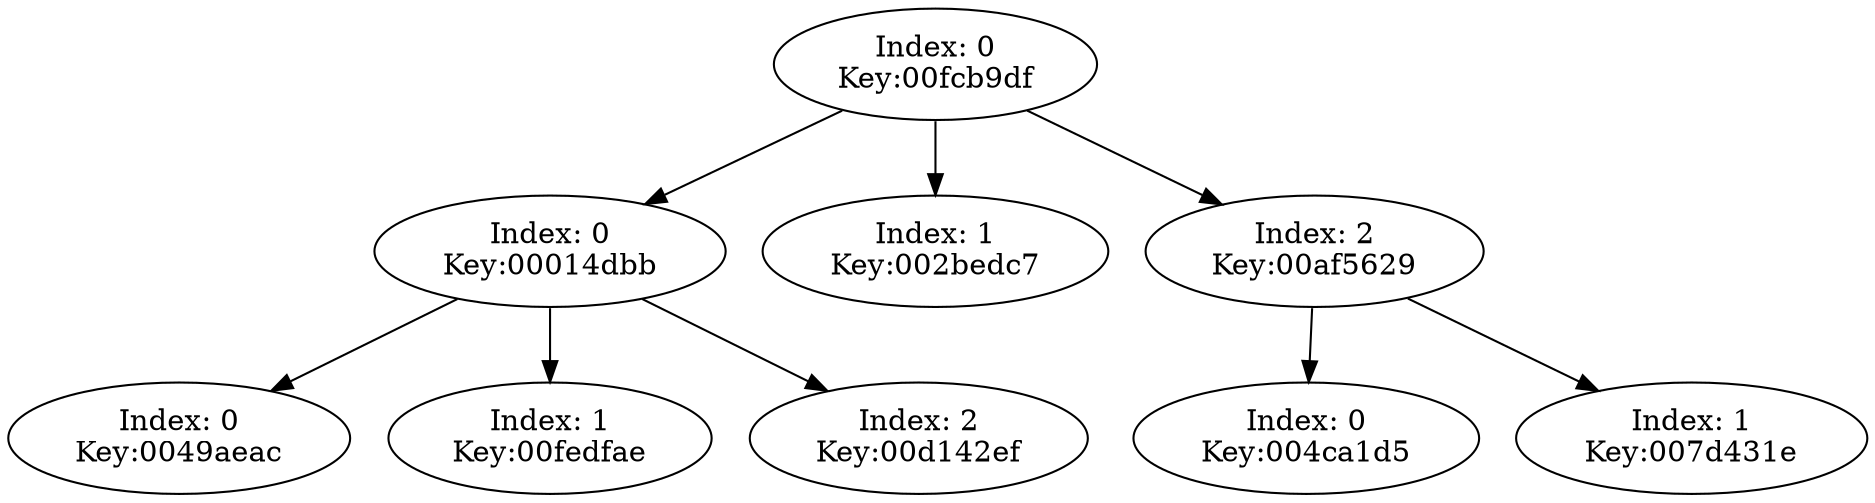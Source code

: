 digraph tree {
    "Index: 0
Key:00fcb9df";
    "Index: 0
Key:00014dbb";
    "Index: 0
Key:0049aeac";
    "Index: 1
Key:00fedfae";
    "Index: 2
Key:00d142ef";
    "Index: 1
Key:002bedc7";
    "Index: 2
Key:00af5629";
    "Index: 0
Key:004ca1d5";
    "Index: 1
Key:007d431e";
    "Index: 0
Key:00fcb9df" -> "Index: 0
Key:00014dbb";
    "Index: 0
Key:00fcb9df" -> "Index: 1
Key:002bedc7";
    "Index: 0
Key:00fcb9df" -> "Index: 2
Key:00af5629";
    "Index: 0
Key:00014dbb" -> "Index: 0
Key:0049aeac";
    "Index: 0
Key:00014dbb" -> "Index: 1
Key:00fedfae";
    "Index: 0
Key:00014dbb" -> "Index: 2
Key:00d142ef";
    "Index: 2
Key:00af5629" -> "Index: 0
Key:004ca1d5";
    "Index: 2
Key:00af5629" -> "Index: 1
Key:007d431e";
}
